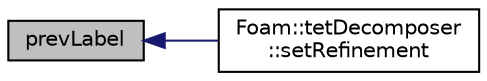 digraph "prevLabel"
{
  bgcolor="transparent";
  edge [fontname="Helvetica",fontsize="10",labelfontname="Helvetica",labelfontsize="10"];
  node [fontname="Helvetica",fontsize="10",shape=record];
  rankdir="LR";
  Node1 [label="prevLabel",height=0.2,width=0.4,color="black", fillcolor="grey75", style="filled", fontcolor="black"];
  Node1 -> Node2 [dir="back",color="midnightblue",fontsize="10",style="solid",fontname="Helvetica"];
  Node2 [label="Foam::tetDecomposer\l::setRefinement",height=0.2,width=0.4,color="black",URL="$a02564.html#aeb1123afb6f39d7eb332698e53fc5610",tooltip="Insert all changes into meshMod to convert the polyMesh into. "];
}
